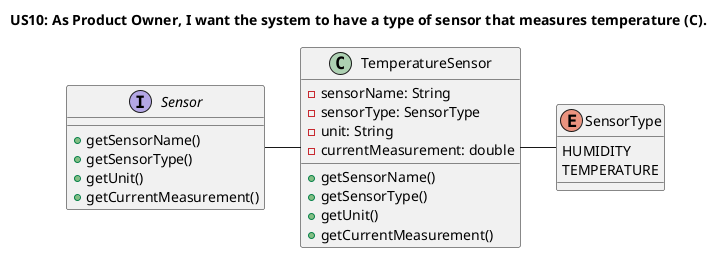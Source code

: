 @startuml
title US10: As Product Owner, I want the system to have a type of sensor that measures temperature (C).
'https://plantuml.com/class-diagram

interface Sensor {
+getSensorName()
+getSensorType()
+getUnit()
+getCurrentMeasurement()
}

class TemperatureSensor {
-sensorName: String
-sensorType: SensorType
-unit: String
-currentMeasurement: double
+getSensorName()
+getSensorType()
+getUnit()
+getCurrentMeasurement()
}

enum SensorType {
HUMIDITY
TEMPERATURE
}

Sensor - TemperatureSensor
TemperatureSensor - SensorType

@enduml